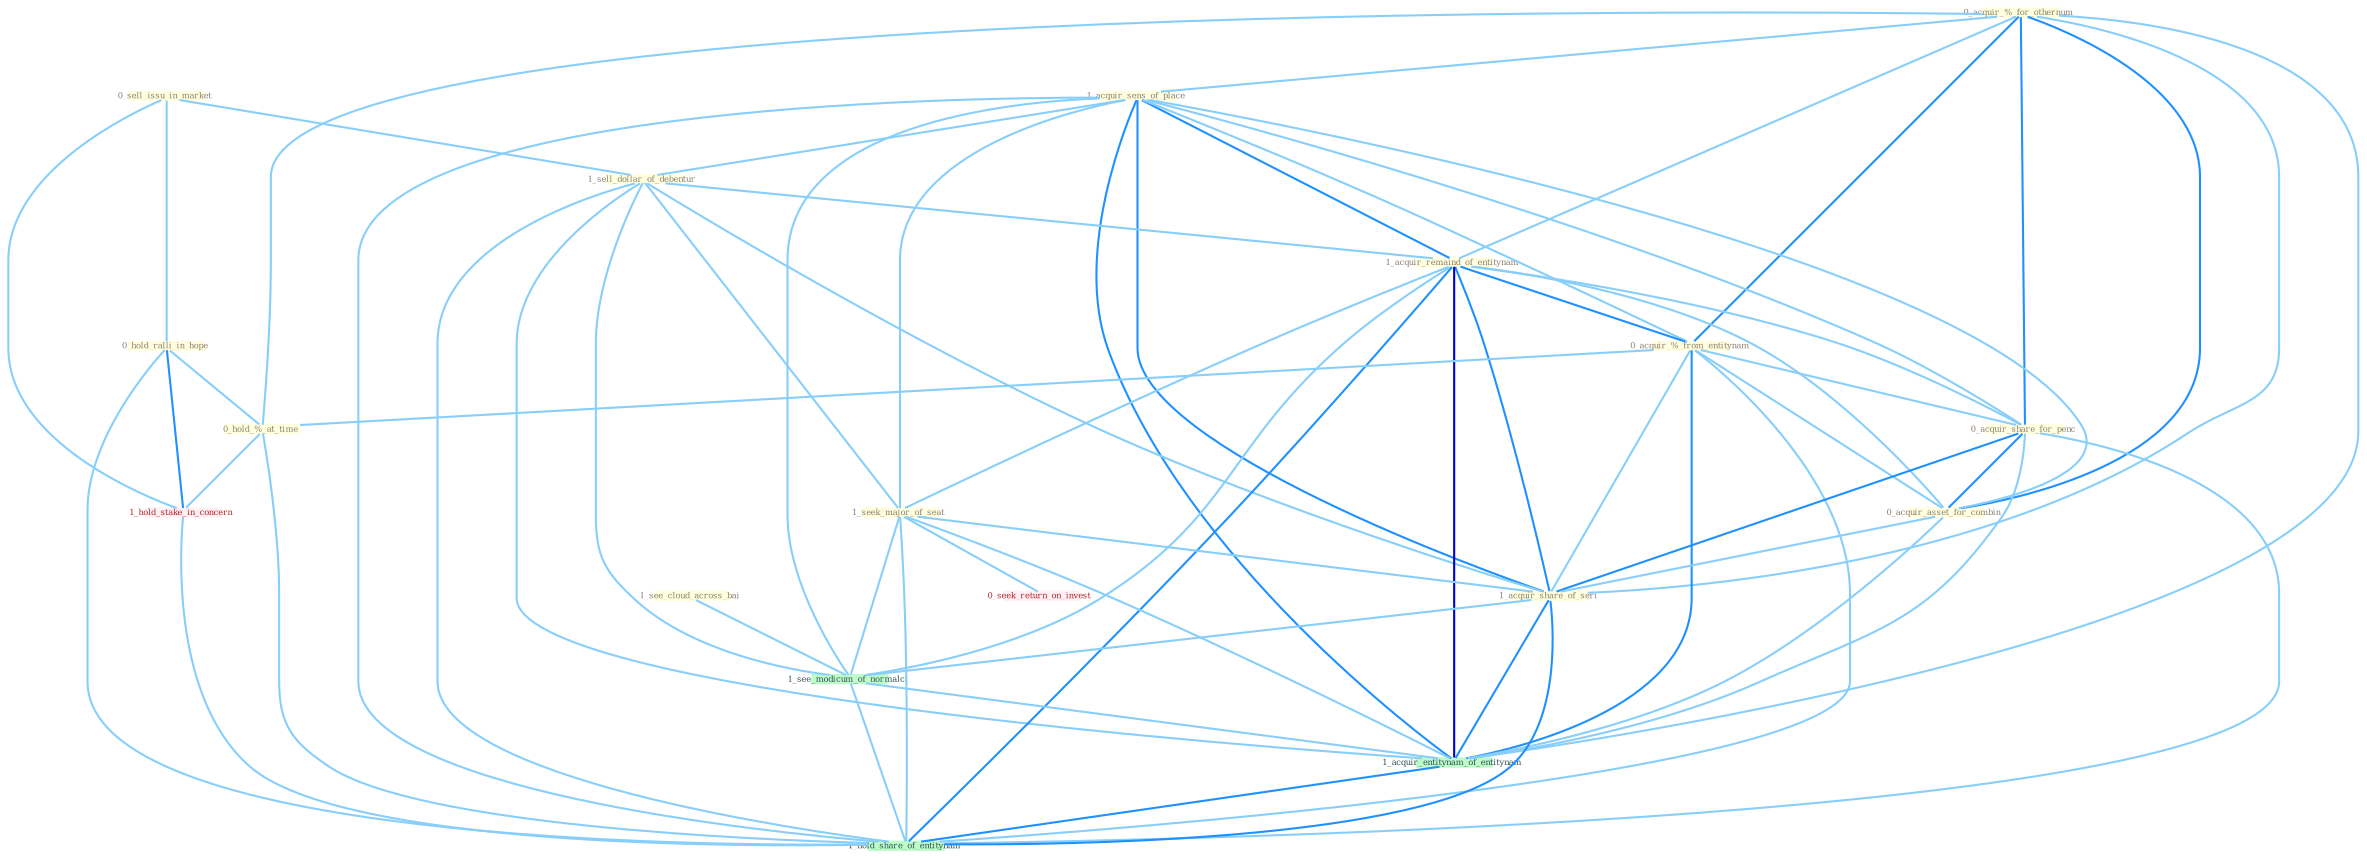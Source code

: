 Graph G{ 
    node
    [shape=polygon,style=filled,width=.5,height=.06,color="#BDFCC9",fixedsize=true,fontsize=4,
    fontcolor="#2f4f4f"];
    {node
    [color="#ffffe0", fontcolor="#8b7d6b"] "0_sell_issu_in_market " "1_see_cloud_across_bai " "0_acquir_%_for_othernum " "1_acquir_sens_of_place " "1_sell_dollar_of_debentur " "1_acquir_remaind_of_entitynam " "1_seek_major_of_seat " "0_hold_ralli_in_hope " "0_acquir_%_from_entitynam " "0_acquir_share_for_penc " "0_hold_%_at_time " "0_acquir_asset_for_combin " "1_acquir_share_of_seri "}
{node [color="#fff0f5", fontcolor="#b22222"] "1_hold_stake_in_concern " "0_seek_return_on_invest "}
edge [color="#B0E2FF"];

	"0_sell_issu_in_market " -- "1_sell_dollar_of_debentur " [w="1", color="#87cefa" ];
	"0_sell_issu_in_market " -- "0_hold_ralli_in_hope " [w="1", color="#87cefa" ];
	"0_sell_issu_in_market " -- "1_hold_stake_in_concern " [w="1", color="#87cefa" ];
	"1_see_cloud_across_bai " -- "1_see_modicum_of_normalci " [w="1", color="#87cefa" ];
	"0_acquir_%_for_othernum " -- "1_acquir_sens_of_place " [w="1", color="#87cefa" ];
	"0_acquir_%_for_othernum " -- "1_acquir_remaind_of_entitynam " [w="1", color="#87cefa" ];
	"0_acquir_%_for_othernum " -- "0_acquir_%_from_entitynam " [w="2", color="#1e90ff" , len=0.8];
	"0_acquir_%_for_othernum " -- "0_acquir_share_for_penc " [w="2", color="#1e90ff" , len=0.8];
	"0_acquir_%_for_othernum " -- "0_hold_%_at_time " [w="1", color="#87cefa" ];
	"0_acquir_%_for_othernum " -- "0_acquir_asset_for_combin " [w="2", color="#1e90ff" , len=0.8];
	"0_acquir_%_for_othernum " -- "1_acquir_share_of_seri " [w="1", color="#87cefa" ];
	"0_acquir_%_for_othernum " -- "1_acquir_entitynam_of_entitynam " [w="1", color="#87cefa" ];
	"1_acquir_sens_of_place " -- "1_sell_dollar_of_debentur " [w="1", color="#87cefa" ];
	"1_acquir_sens_of_place " -- "1_acquir_remaind_of_entitynam " [w="2", color="#1e90ff" , len=0.8];
	"1_acquir_sens_of_place " -- "1_seek_major_of_seat " [w="1", color="#87cefa" ];
	"1_acquir_sens_of_place " -- "0_acquir_%_from_entitynam " [w="1", color="#87cefa" ];
	"1_acquir_sens_of_place " -- "0_acquir_share_for_penc " [w="1", color="#87cefa" ];
	"1_acquir_sens_of_place " -- "0_acquir_asset_for_combin " [w="1", color="#87cefa" ];
	"1_acquir_sens_of_place " -- "1_acquir_share_of_seri " [w="2", color="#1e90ff" , len=0.8];
	"1_acquir_sens_of_place " -- "1_see_modicum_of_normalci " [w="1", color="#87cefa" ];
	"1_acquir_sens_of_place " -- "1_acquir_entitynam_of_entitynam " [w="2", color="#1e90ff" , len=0.8];
	"1_acquir_sens_of_place " -- "1_hold_share_of_entitynam " [w="1", color="#87cefa" ];
	"1_sell_dollar_of_debentur " -- "1_acquir_remaind_of_entitynam " [w="1", color="#87cefa" ];
	"1_sell_dollar_of_debentur " -- "1_seek_major_of_seat " [w="1", color="#87cefa" ];
	"1_sell_dollar_of_debentur " -- "1_acquir_share_of_seri " [w="1", color="#87cefa" ];
	"1_sell_dollar_of_debentur " -- "1_see_modicum_of_normalci " [w="1", color="#87cefa" ];
	"1_sell_dollar_of_debentur " -- "1_acquir_entitynam_of_entitynam " [w="1", color="#87cefa" ];
	"1_sell_dollar_of_debentur " -- "1_hold_share_of_entitynam " [w="1", color="#87cefa" ];
	"1_acquir_remaind_of_entitynam " -- "1_seek_major_of_seat " [w="1", color="#87cefa" ];
	"1_acquir_remaind_of_entitynam " -- "0_acquir_%_from_entitynam " [w="2", color="#1e90ff" , len=0.8];
	"1_acquir_remaind_of_entitynam " -- "0_acquir_share_for_penc " [w="1", color="#87cefa" ];
	"1_acquir_remaind_of_entitynam " -- "0_acquir_asset_for_combin " [w="1", color="#87cefa" ];
	"1_acquir_remaind_of_entitynam " -- "1_acquir_share_of_seri " [w="2", color="#1e90ff" , len=0.8];
	"1_acquir_remaind_of_entitynam " -- "1_see_modicum_of_normalci " [w="1", color="#87cefa" ];
	"1_acquir_remaind_of_entitynam " -- "1_acquir_entitynam_of_entitynam " [w="3", color="#0000cd" , len=0.6];
	"1_acquir_remaind_of_entitynam " -- "1_hold_share_of_entitynam " [w="2", color="#1e90ff" , len=0.8];
	"1_seek_major_of_seat " -- "1_acquir_share_of_seri " [w="1", color="#87cefa" ];
	"1_seek_major_of_seat " -- "0_seek_return_on_invest " [w="1", color="#87cefa" ];
	"1_seek_major_of_seat " -- "1_see_modicum_of_normalci " [w="1", color="#87cefa" ];
	"1_seek_major_of_seat " -- "1_acquir_entitynam_of_entitynam " [w="1", color="#87cefa" ];
	"1_seek_major_of_seat " -- "1_hold_share_of_entitynam " [w="1", color="#87cefa" ];
	"0_hold_ralli_in_hope " -- "0_hold_%_at_time " [w="1", color="#87cefa" ];
	"0_hold_ralli_in_hope " -- "1_hold_stake_in_concern " [w="2", color="#1e90ff" , len=0.8];
	"0_hold_ralli_in_hope " -- "1_hold_share_of_entitynam " [w="1", color="#87cefa" ];
	"0_acquir_%_from_entitynam " -- "0_acquir_share_for_penc " [w="1", color="#87cefa" ];
	"0_acquir_%_from_entitynam " -- "0_hold_%_at_time " [w="1", color="#87cefa" ];
	"0_acquir_%_from_entitynam " -- "0_acquir_asset_for_combin " [w="1", color="#87cefa" ];
	"0_acquir_%_from_entitynam " -- "1_acquir_share_of_seri " [w="1", color="#87cefa" ];
	"0_acquir_%_from_entitynam " -- "1_acquir_entitynam_of_entitynam " [w="2", color="#1e90ff" , len=0.8];
	"0_acquir_%_from_entitynam " -- "1_hold_share_of_entitynam " [w="1", color="#87cefa" ];
	"0_acquir_share_for_penc " -- "0_acquir_asset_for_combin " [w="2", color="#1e90ff" , len=0.8];
	"0_acquir_share_for_penc " -- "1_acquir_share_of_seri " [w="2", color="#1e90ff" , len=0.8];
	"0_acquir_share_for_penc " -- "1_acquir_entitynam_of_entitynam " [w="1", color="#87cefa" ];
	"0_acquir_share_for_penc " -- "1_hold_share_of_entitynam " [w="1", color="#87cefa" ];
	"0_hold_%_at_time " -- "1_hold_stake_in_concern " [w="1", color="#87cefa" ];
	"0_hold_%_at_time " -- "1_hold_share_of_entitynam " [w="1", color="#87cefa" ];
	"0_acquir_asset_for_combin " -- "1_acquir_share_of_seri " [w="1", color="#87cefa" ];
	"0_acquir_asset_for_combin " -- "1_acquir_entitynam_of_entitynam " [w="1", color="#87cefa" ];
	"1_acquir_share_of_seri " -- "1_see_modicum_of_normalci " [w="1", color="#87cefa" ];
	"1_acquir_share_of_seri " -- "1_acquir_entitynam_of_entitynam " [w="2", color="#1e90ff" , len=0.8];
	"1_acquir_share_of_seri " -- "1_hold_share_of_entitynam " [w="2", color="#1e90ff" , len=0.8];
	"1_hold_stake_in_concern " -- "1_hold_share_of_entitynam " [w="1", color="#87cefa" ];
	"1_see_modicum_of_normalci " -- "1_acquir_entitynam_of_entitynam " [w="1", color="#87cefa" ];
	"1_see_modicum_of_normalci " -- "1_hold_share_of_entitynam " [w="1", color="#87cefa" ];
	"1_acquir_entitynam_of_entitynam " -- "1_hold_share_of_entitynam " [w="2", color="#1e90ff" , len=0.8];
}